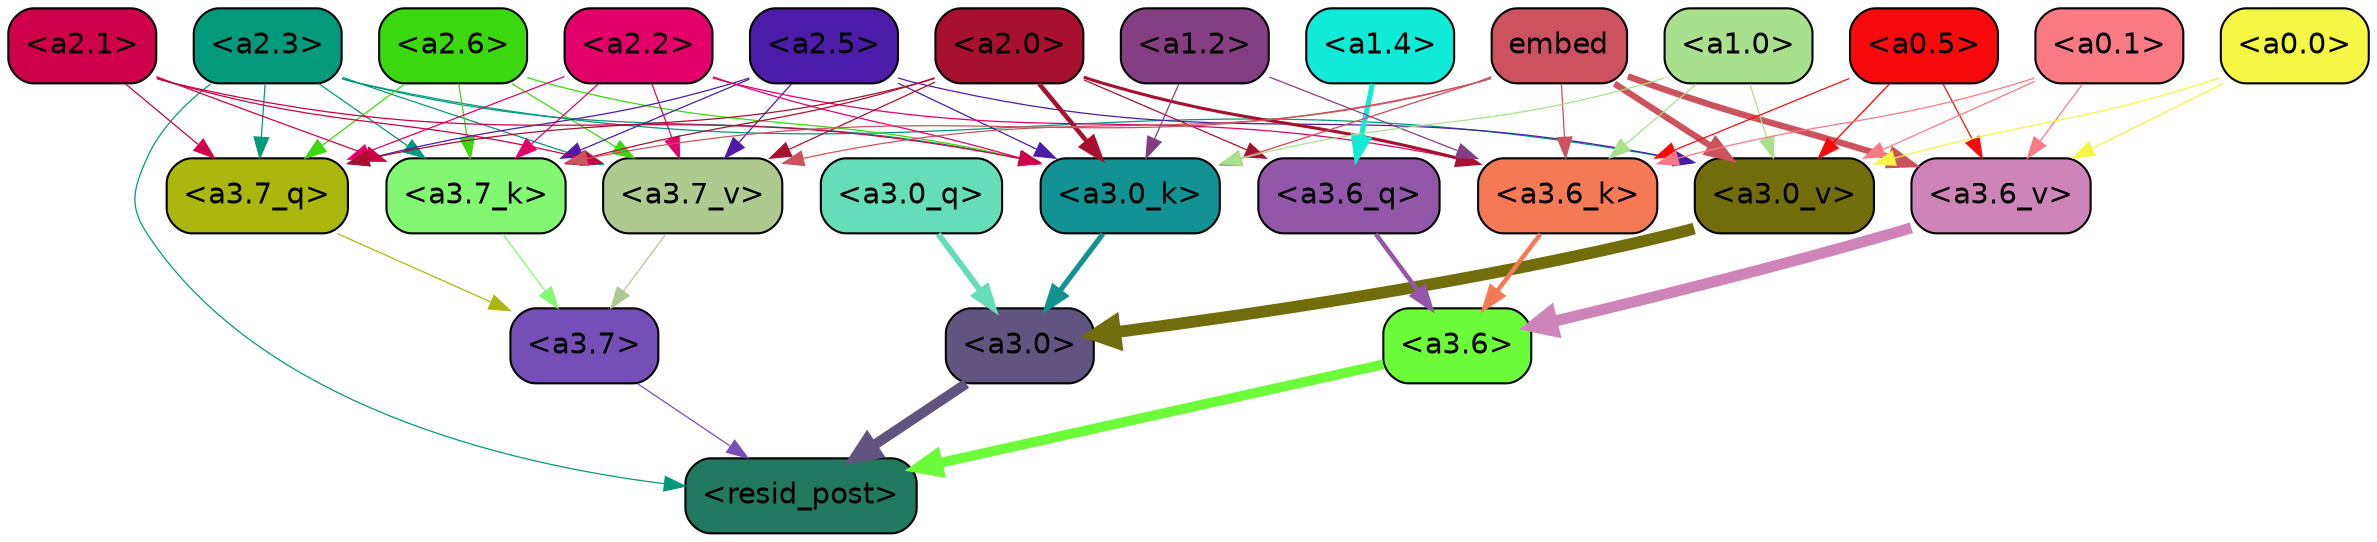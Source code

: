 strict digraph "" {
	graph [bgcolor=transparent,
		layout=dot,
		overlap=false,
		splines=true
	];
	"<a3.7>"	[color=black,
		fillcolor="#764eb7",
		fontname=Helvetica,
		shape=box,
		style="filled, rounded"];
	"<resid_post>"	[color=black,
		fillcolor="#227960",
		fontname=Helvetica,
		shape=box,
		style="filled, rounded"];
	"<a3.7>" -> "<resid_post>"	[color="#764eb7",
		penwidth=0.6];
	"<a3.6>"	[color=black,
		fillcolor="#6dfc3a",
		fontname=Helvetica,
		shape=box,
		style="filled, rounded"];
	"<a3.6>" -> "<resid_post>"	[color="#6dfc3a",
		penwidth=4.7534414529800415];
	"<a3.0>"	[color=black,
		fillcolor="#625480",
		fontname=Helvetica,
		shape=box,
		style="filled, rounded"];
	"<a3.0>" -> "<resid_post>"	[color="#625480",
		penwidth=4.898576855659485];
	"<a2.3>"	[color=black,
		fillcolor="#029a7a",
		fontname=Helvetica,
		shape=box,
		style="filled, rounded"];
	"<a2.3>" -> "<resid_post>"	[color="#029a7a",
		penwidth=0.6];
	"<a3.7_q>"	[color=black,
		fillcolor="#aab80d",
		fontname=Helvetica,
		shape=box,
		style="filled, rounded"];
	"<a2.3>" -> "<a3.7_q>"	[color="#029a7a",
		penwidth=0.6];
	"<a3.7_k>"	[color=black,
		fillcolor="#82f872",
		fontname=Helvetica,
		shape=box,
		style="filled, rounded"];
	"<a2.3>" -> "<a3.7_k>"	[color="#029a7a",
		penwidth=0.6];
	"<a3.0_k>"	[color=black,
		fillcolor="#129292",
		fontname=Helvetica,
		shape=box,
		style="filled, rounded"];
	"<a2.3>" -> "<a3.0_k>"	[color="#029a7a",
		penwidth=0.6];
	"<a3.7_v>"	[color=black,
		fillcolor="#aeca90",
		fontname=Helvetica,
		shape=box,
		style="filled, rounded"];
	"<a2.3>" -> "<a3.7_v>"	[color="#029a7a",
		penwidth=0.6];
	"<a3.0_v>"	[color=black,
		fillcolor="#716d0b",
		fontname=Helvetica,
		shape=box,
		style="filled, rounded"];
	"<a2.3>" -> "<a3.0_v>"	[color="#029a7a",
		penwidth=0.6];
	"<a3.7_q>" -> "<a3.7>"	[color="#aab80d",
		penwidth=0.6];
	"<a3.6_q>"	[color=black,
		fillcolor="#9357aa",
		fontname=Helvetica,
		shape=box,
		style="filled, rounded"];
	"<a3.6_q>" -> "<a3.6>"	[color="#9357aa",
		penwidth=2.160832464694977];
	"<a3.0_q>"	[color=black,
		fillcolor="#65ddb8",
		fontname=Helvetica,
		shape=box,
		style="filled, rounded"];
	"<a3.0_q>" -> "<a3.0>"	[color="#65ddb8",
		penwidth=2.870753765106201];
	"<a3.7_k>" -> "<a3.7>"	[color="#82f872",
		penwidth=0.6];
	"<a3.6_k>"	[color=black,
		fillcolor="#f67956",
		fontname=Helvetica,
		shape=box,
		style="filled, rounded"];
	"<a3.6_k>" -> "<a3.6>"	[color="#f67956",
		penwidth=2.13908451795578];
	"<a3.0_k>" -> "<a3.0>"	[color="#129292",
		penwidth=2.520303964614868];
	"<a3.7_v>" -> "<a3.7>"	[color="#aeca90",
		penwidth=0.6];
	"<a3.6_v>"	[color=black,
		fillcolor="#ce84b9",
		fontname=Helvetica,
		shape=box,
		style="filled, rounded"];
	"<a3.6_v>" -> "<a3.6>"	[color="#ce84b9",
		penwidth=5.297133803367615];
	"<a3.0_v>" -> "<a3.0>"	[color="#716d0b",
		penwidth=5.680712580680847];
	"<a2.6>"	[color=black,
		fillcolor="#3cd80f",
		fontname=Helvetica,
		shape=box,
		style="filled, rounded"];
	"<a2.6>" -> "<a3.7_q>"	[color="#3cd80f",
		penwidth=0.6];
	"<a2.6>" -> "<a3.7_k>"	[color="#3cd80f",
		penwidth=0.6];
	"<a2.6>" -> "<a3.0_k>"	[color="#3cd80f",
		penwidth=0.6];
	"<a2.6>" -> "<a3.7_v>"	[color="#3cd80f",
		penwidth=0.6];
	"<a2.5>"	[color=black,
		fillcolor="#4c1ca9",
		fontname=Helvetica,
		shape=box,
		style="filled, rounded"];
	"<a2.5>" -> "<a3.7_q>"	[color="#4c1ca9",
		penwidth=0.6];
	"<a2.5>" -> "<a3.7_k>"	[color="#4c1ca9",
		penwidth=0.6];
	"<a2.5>" -> "<a3.0_k>"	[color="#4c1ca9",
		penwidth=0.6];
	"<a2.5>" -> "<a3.7_v>"	[color="#4c1ca9",
		penwidth=0.6];
	"<a2.5>" -> "<a3.0_v>"	[color="#4c1ca9",
		penwidth=0.6];
	"<a2.2>"	[color=black,
		fillcolor="#e3006a",
		fontname=Helvetica,
		shape=box,
		style="filled, rounded"];
	"<a2.2>" -> "<a3.7_q>"	[color="#e3006a",
		penwidth=0.6];
	"<a2.2>" -> "<a3.7_k>"	[color="#e3006a",
		penwidth=0.6];
	"<a2.2>" -> "<a3.6_k>"	[color="#e3006a",
		penwidth=0.6];
	"<a2.2>" -> "<a3.0_k>"	[color="#e3006a",
		penwidth=0.6];
	"<a2.2>" -> "<a3.7_v>"	[color="#e3006a",
		penwidth=0.6];
	"<a2.1>"	[color=black,
		fillcolor="#ce0049",
		fontname=Helvetica,
		shape=box,
		style="filled, rounded"];
	"<a2.1>" -> "<a3.7_q>"	[color="#ce0049",
		penwidth=0.6];
	"<a2.1>" -> "<a3.7_k>"	[color="#ce0049",
		penwidth=0.6];
	"<a2.1>" -> "<a3.0_k>"	[color="#ce0049",
		penwidth=0.6];
	"<a2.1>" -> "<a3.7_v>"	[color="#ce0049",
		penwidth=0.6];
	"<a2.0>"	[color=black,
		fillcolor="#a7112f",
		fontname=Helvetica,
		shape=box,
		style="filled, rounded"];
	"<a2.0>" -> "<a3.7_q>"	[color="#a7112f",
		penwidth=0.6];
	"<a2.0>" -> "<a3.6_q>"	[color="#a7112f",
		penwidth=0.6];
	"<a2.0>" -> "<a3.7_k>"	[color="#a7112f",
		penwidth=0.6];
	"<a2.0>" -> "<a3.6_k>"	[color="#a7112f",
		penwidth=1.4957321882247925];
	"<a2.0>" -> "<a3.0_k>"	[color="#a7112f",
		penwidth=2.18752121925354];
	"<a2.0>" -> "<a3.7_v>"	[color="#a7112f",
		penwidth=0.6];
	"<a1.4>"	[color=black,
		fillcolor="#0febd6",
		fontname=Helvetica,
		shape=box,
		style="filled, rounded"];
	"<a1.4>" -> "<a3.6_q>"	[color="#0febd6",
		penwidth=2.4829938411712646];
	embed	[color=black,
		fillcolor="#cc535e",
		fontname=Helvetica,
		shape=box,
		style="filled, rounded"];
	embed -> "<a3.7_k>"	[color="#cc535e",
		penwidth=0.6];
	embed -> "<a3.6_k>"	[color="#cc535e",
		penwidth=0.6];
	embed -> "<a3.0_k>"	[color="#cc535e",
		penwidth=0.6394047290086746];
	embed -> "<a3.7_v>"	[color="#cc535e",
		penwidth=0.6];
	embed -> "<a3.6_v>"	[color="#cc535e",
		penwidth=3.067279100418091];
	embed -> "<a3.0_v>"	[color="#cc535e",
		penwidth=3.0212591886520386];
	"<a1.2>"	[color=black,
		fillcolor="#833f82",
		fontname=Helvetica,
		shape=box,
		style="filled, rounded"];
	"<a1.2>" -> "<a3.6_k>"	[color="#833f82",
		penwidth=0.6];
	"<a1.2>" -> "<a3.0_k>"	[color="#833f82",
		penwidth=0.6];
	"<a1.0>"	[color=black,
		fillcolor="#a9e08d",
		fontname=Helvetica,
		shape=box,
		style="filled, rounded"];
	"<a1.0>" -> "<a3.6_k>"	[color="#a9e08d",
		penwidth=0.6];
	"<a1.0>" -> "<a3.0_k>"	[color="#a9e08d",
		penwidth=0.6];
	"<a1.0>" -> "<a3.0_v>"	[color="#a9e08d",
		penwidth=0.6];
	"<a0.5>"	[color=black,
		fillcolor="#f70a0c",
		fontname=Helvetica,
		shape=box,
		style="filled, rounded"];
	"<a0.5>" -> "<a3.6_k>"	[color="#f70a0c",
		penwidth=0.6];
	"<a0.5>" -> "<a3.6_v>"	[color="#f70a0c",
		penwidth=0.6];
	"<a0.5>" -> "<a3.0_v>"	[color="#f70a0c",
		penwidth=0.648682102560997];
	"<a0.1>"	[color=black,
		fillcolor="#f97a83",
		fontname=Helvetica,
		shape=box,
		style="filled, rounded"];
	"<a0.1>" -> "<a3.6_k>"	[color="#f97a83",
		penwidth=0.6];
	"<a0.1>" -> "<a3.6_v>"	[color="#f97a83",
		penwidth=0.6];
	"<a0.1>" -> "<a3.0_v>"	[color="#f97a83",
		penwidth=0.6];
	"<a0.0>"	[color=black,
		fillcolor="#f6f744",
		fontname=Helvetica,
		shape=box,
		style="filled, rounded"];
	"<a0.0>" -> "<a3.6_v>"	[color="#f6f744",
		penwidth=0.6];
	"<a0.0>" -> "<a3.0_v>"	[color="#f6f744",
		penwidth=0.6];
}

